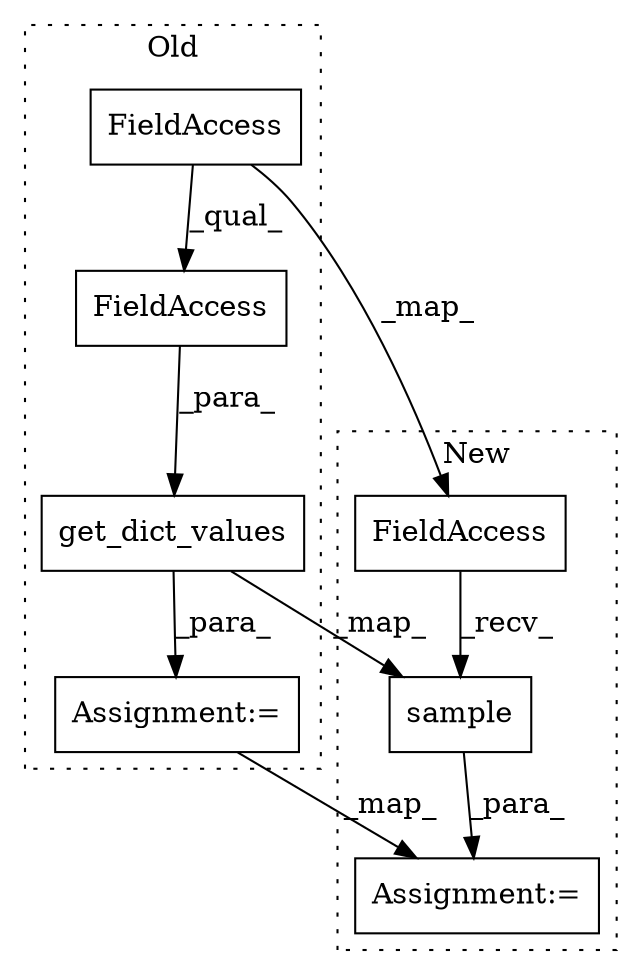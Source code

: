 digraph G {
subgraph cluster0 {
1 [label="get_dict_values" a="32" s="5072,5112" l="16,1" shape="box"];
3 [label="FieldAccess" a="22" s="5090" l="17" shape="box"];
5 [label="Assignment:=" a="7" s="5347" l="1" shape="box"];
7 [label="FieldAccess" a="22" s="5090" l="7" shape="box"];
label = "Old";
style="dotted";
}
subgraph cluster1 {
2 [label="sample" a="32" s="4812,4831" l="7,1" shape="box"];
4 [label="Assignment:=" a="7" s="4945" l="1" shape="box"];
6 [label="FieldAccess" a="22" s="4804" l="7" shape="box"];
label = "New";
style="dotted";
}
1 -> 2 [label="_map_"];
1 -> 5 [label="_para_"];
2 -> 4 [label="_para_"];
3 -> 1 [label="_para_"];
5 -> 4 [label="_map_"];
6 -> 2 [label="_recv_"];
7 -> 6 [label="_map_"];
7 -> 3 [label="_qual_"];
}